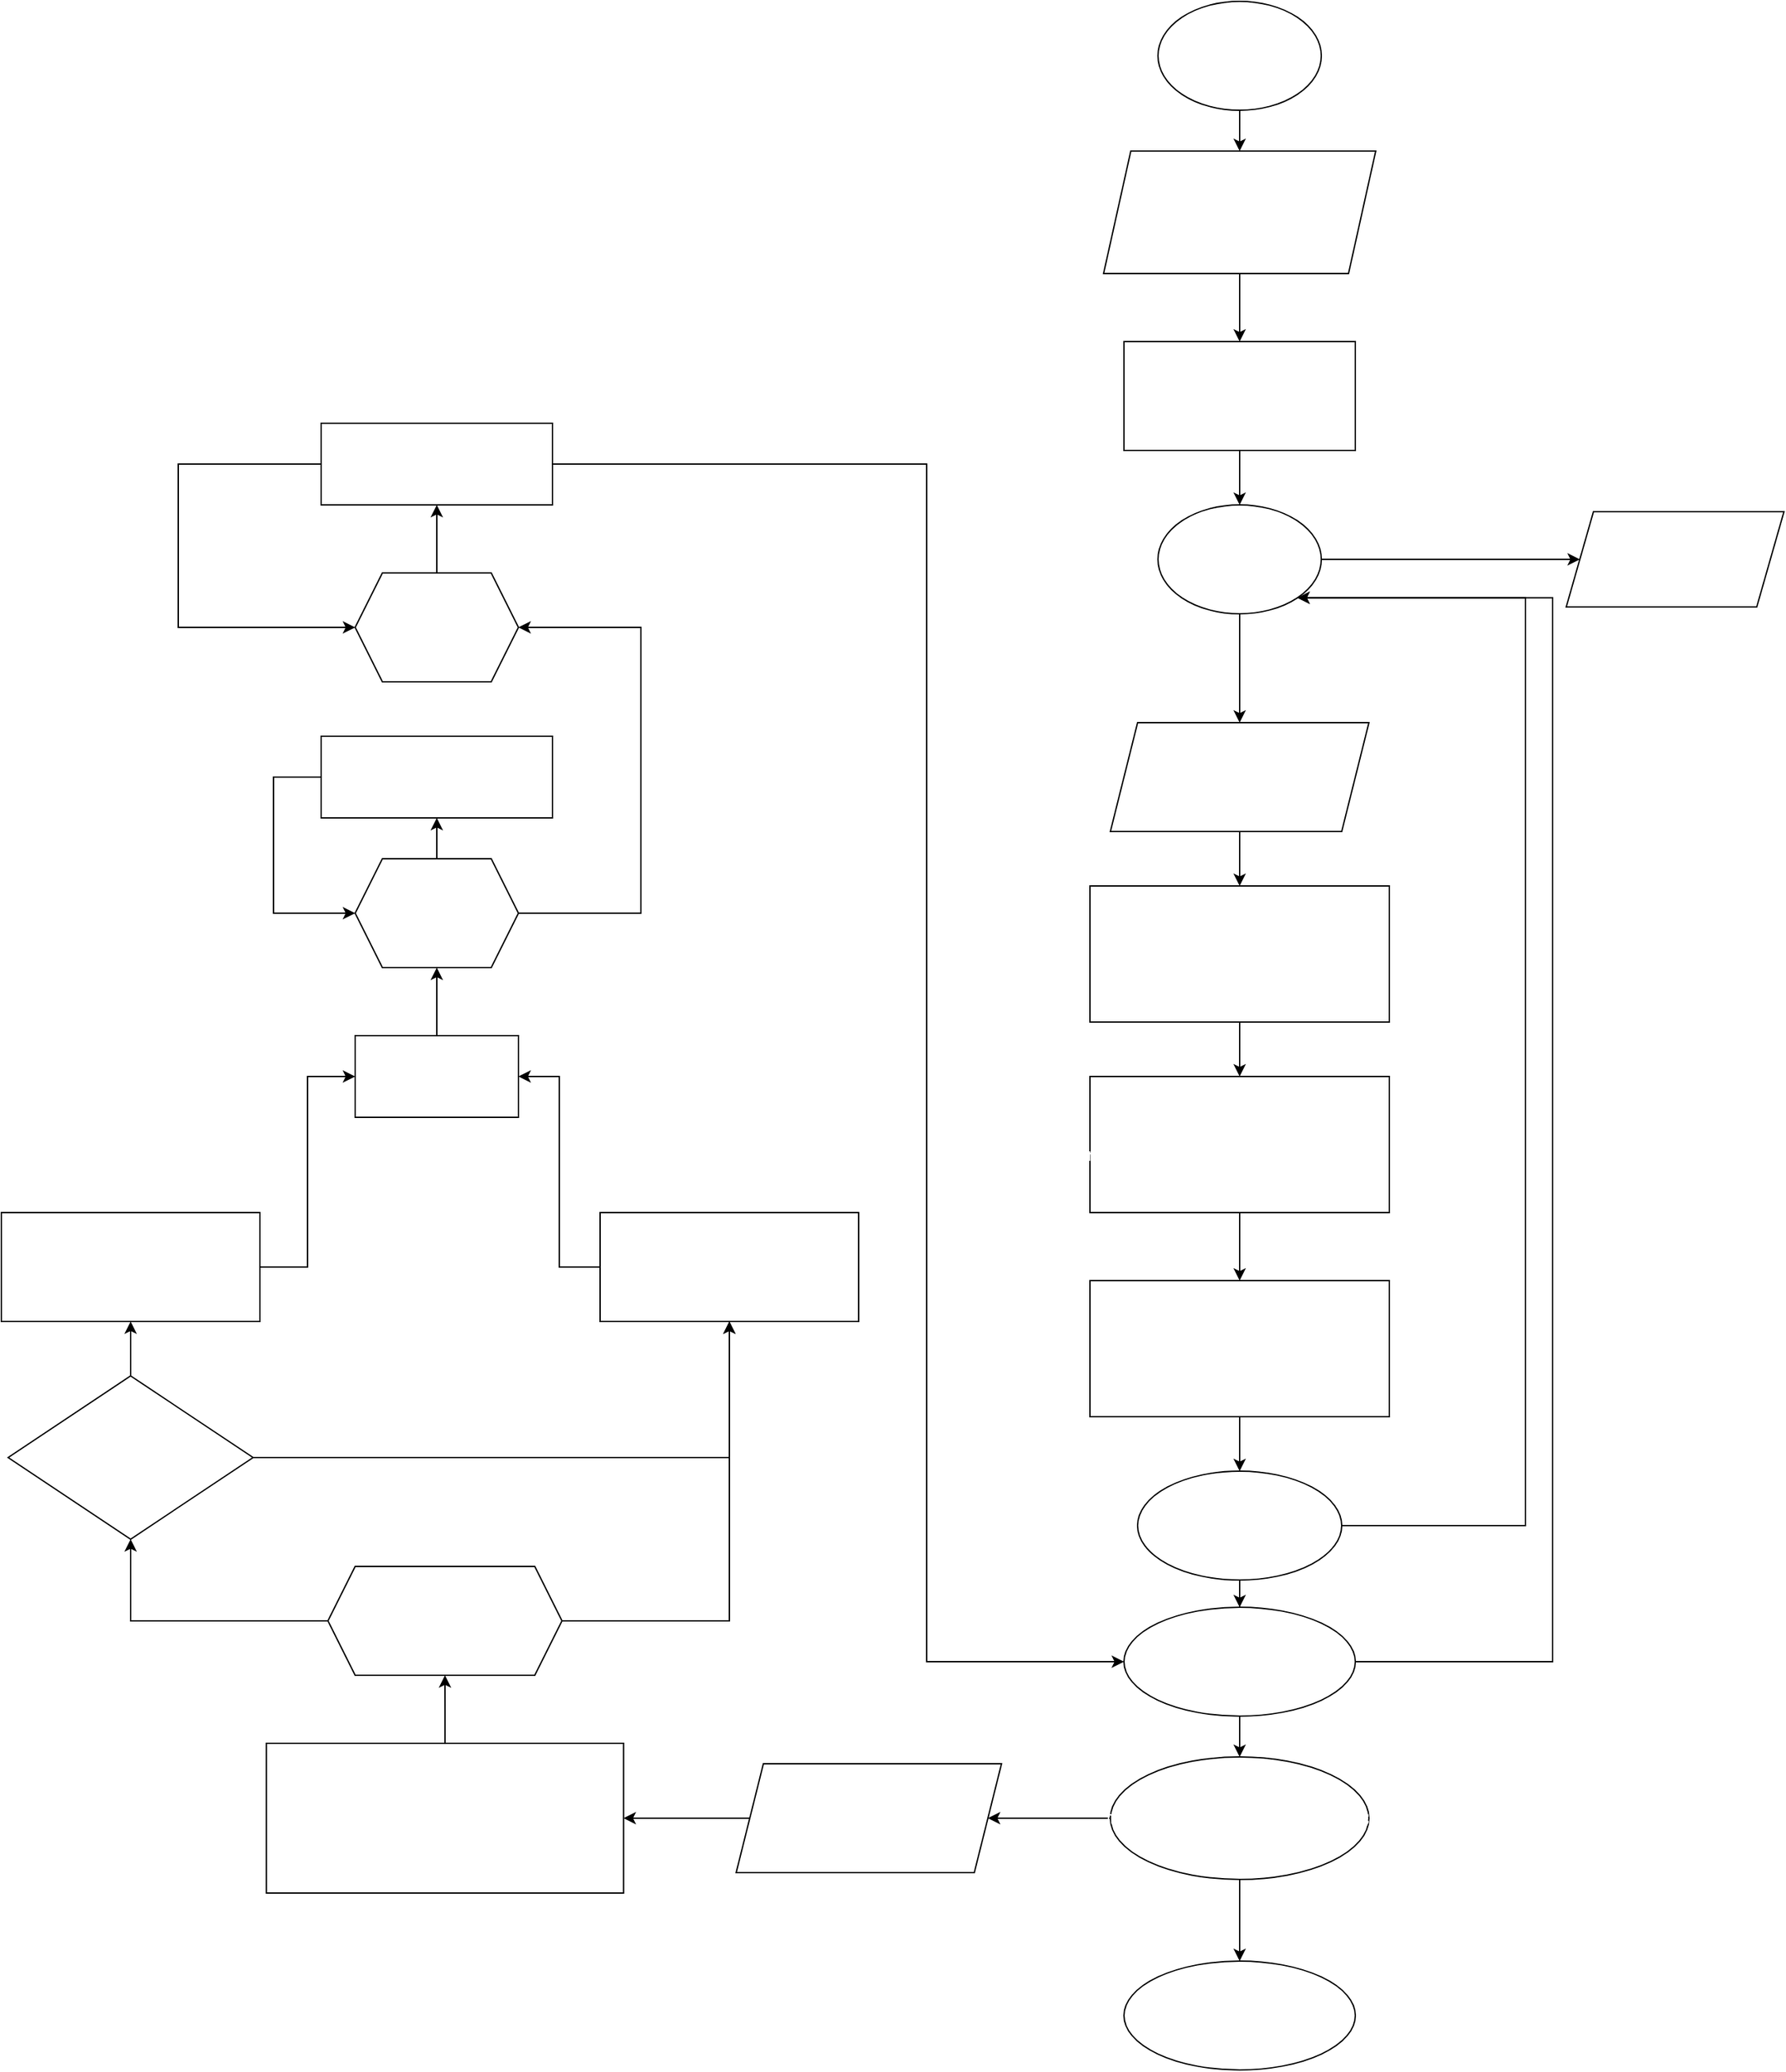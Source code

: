 <mxfile version="20.5.3" type="embed"><diagram id="23iRSUPoRavnBvh4doch" name="Page-1"><mxGraphModel dx="3915" dy="2108" grid="1" gridSize="10" guides="1" tooltips="1" connect="1" arrows="1" fold="1" page="1" pageScale="1" pageWidth="827" pageHeight="1169" math="0" shadow="0"><root><mxCell id="0"/><mxCell id="1" parent="0"/><mxCell id="172" style="edgeStyle=orthogonalEdgeStyle;rounded=0;orthogonalLoop=1;jettySize=auto;html=1;entryX=0.5;entryY=0;entryDx=0;entryDy=0;fontColor=#FFFFFF;" edge="1" parent="1" source="173" target="175"><mxGeometry relative="1" as="geometry"/></mxCell><mxCell id="173" value="Початок" style="ellipse;whiteSpace=wrap;html=1;fontColor=#FFFFFF;labelBackgroundColor=none;" vertex="1" parent="1"><mxGeometry x="80" y="130" width="120" height="80" as="geometry"/></mxCell><mxCell id="174" value="" style="edgeStyle=orthogonalEdgeStyle;rounded=0;orthogonalLoop=1;jettySize=auto;html=1;fontColor=#FFFFFF;" edge="1" parent="1" source="175" target="177"><mxGeometry relative="1" as="geometry"/></mxCell><mxCell id="175" value="Введення:&lt;br&gt;int [] array;" style="shape=parallelogram;perimeter=parallelogramPerimeter;whiteSpace=wrap;html=1;fixedSize=1;fontColor=#FFFFFF;labelBackgroundColor=none;" vertex="1" parent="1"><mxGeometry x="40" y="240" width="200" height="90" as="geometry"/></mxCell><mxCell id="176" style="edgeStyle=orthogonalEdgeStyle;rounded=0;orthogonalLoop=1;jettySize=auto;html=1;entryX=0.5;entryY=0;entryDx=0;entryDy=0;fontColor=#FFFFFF;" edge="1" parent="1" source="177" target="180"><mxGeometry relative="1" as="geometry"/></mxCell><mxCell id="177" value="array = new int []{1&lt;span style=&quot;font-family: &amp;quot;JetBrains Mono&amp;quot;, monospace;&quot;&gt;,&lt;/span&gt;&lt;span style=&quot;font-family: &amp;quot;JetBrains Mono&amp;quot;, monospace;&quot;&gt;8&lt;/span&gt;&lt;span style=&quot;font-family: &amp;quot;JetBrains Mono&amp;quot;, monospace;&quot;&gt;,&lt;/span&gt;&lt;span style=&quot;font-family: &amp;quot;JetBrains Mono&amp;quot;, monospace;&quot;&gt;-&lt;/span&gt;&lt;span style=&quot;font-family: &amp;quot;JetBrains Mono&amp;quot;, monospace;&quot;&gt;5&lt;/span&gt;&lt;span style=&quot;font-family: &amp;quot;JetBrains Mono&amp;quot;, monospace;&quot;&gt;,&lt;/span&gt;&lt;span style=&quot;font-family: &amp;quot;JetBrains Mono&amp;quot;, monospace;&quot;&gt;2&lt;/span&gt;&lt;span style=&quot;font-family: &amp;quot;JetBrains Mono&amp;quot;, monospace;&quot;&gt;,&lt;/span&gt;&lt;span style=&quot;font-family: &amp;quot;JetBrains Mono&amp;quot;, monospace;&quot;&gt;11&lt;/span&gt;&lt;span style=&quot;font-family: &amp;quot;JetBrains Mono&amp;quot;, monospace;&quot;&gt;,&lt;/span&gt;&lt;span style=&quot;font-family: &amp;quot;JetBrains Mono&amp;quot;, monospace;&quot;&gt;0&lt;/span&gt;&lt;span style=&quot;font-family: &amp;quot;JetBrains Mono&amp;quot;, monospace;&quot;&gt;,&lt;/span&gt;&lt;span style=&quot;font-family: &amp;quot;JetBrains Mono&amp;quot;, monospace;&quot;&gt;32&lt;/span&gt;&lt;span style=&quot;font-family: &amp;quot;JetBrains Mono&amp;quot;, monospace;&quot;&gt;,&lt;/span&gt;&lt;span style=&quot;font-family: &amp;quot;JetBrains Mono&amp;quot;, monospace;&quot;&gt;-&lt;/span&gt;&lt;span style=&quot;font-family: &amp;quot;JetBrains Mono&amp;quot;, monospace;&quot;&gt;1&lt;/span&gt;&lt;span style=&quot;&quot;&gt;};&lt;/span&gt;" style="whiteSpace=wrap;html=1;fontColor=#FFFFFF;labelBackgroundColor=none;" vertex="1" parent="1"><mxGeometry x="55" y="380" width="170" height="80" as="geometry"/></mxCell><mxCell id="178" style="edgeStyle=orthogonalEdgeStyle;rounded=0;orthogonalLoop=1;jettySize=auto;html=1;entryX=0;entryY=0.5;entryDx=0;entryDy=0;fontColor=#FFFFFF;labelBackgroundColor=none;" edge="1" parent="1" source="180" target="181"><mxGeometry relative="1" as="geometry"/></mxCell><mxCell id="179" style="edgeStyle=orthogonalEdgeStyle;rounded=0;orthogonalLoop=1;jettySize=auto;html=1;fontColor=#FFFFFF;labelBackgroundColor=none;" edge="1" parent="1" source="180"><mxGeometry relative="1" as="geometry"><mxPoint x="140" y="660" as="targetPoint"/></mxGeometry></mxCell><mxCell id="180" value="mergeSort(array);" style="ellipse;whiteSpace=wrap;html=1;fontColor=#FFFFFF;labelBackgroundColor=none;" vertex="1" parent="1"><mxGeometry x="80" y="500" width="120" height="80" as="geometry"/></mxCell><mxCell id="181" value="Виведення:&lt;br&gt;Arrays.toString(array);" style="shape=parallelogram;perimeter=parallelogramPerimeter;whiteSpace=wrap;html=1;fixedSize=1;fontColor=#FFFFFF;labelBackgroundColor=none;" vertex="1" parent="1"><mxGeometry x="380" y="505" width="160" height="70" as="geometry"/></mxCell><mxCell id="182" style="edgeStyle=orthogonalEdgeStyle;rounded=0;orthogonalLoop=1;jettySize=auto;html=1;entryX=0.5;entryY=0;entryDx=0;entryDy=0;fontColor=#FFFFFF;" edge="1" parent="1" source="183" target="185"><mxGeometry relative="1" as="geometry"/></mxCell><mxCell id="183" value="Введення:&lt;br&gt;&lt;div style=&quot;font-family: &amp;quot;JetBrains Mono&amp;quot;, monospace;&quot;&gt;&lt;pre&gt;int arr;&lt;/pre&gt;&lt;/div&gt;" style="shape=parallelogram;perimeter=parallelogramPerimeter;whiteSpace=wrap;html=1;fixedSize=1;fontColor=#FFFFFF;labelBackgroundColor=none;" vertex="1" parent="1"><mxGeometry x="45" y="660" width="190" height="80" as="geometry"/></mxCell><mxCell id="184" style="edgeStyle=orthogonalEdgeStyle;rounded=0;orthogonalLoop=1;jettySize=auto;html=1;entryX=0.5;entryY=0;entryDx=0;entryDy=0;fontColor=#FFFFFF;" edge="1" parent="1" source="185" target="187"><mxGeometry relative="1" as="geometry"/></mxCell><mxCell id="185" value="&lt;div style=&quot;font-family: &amp;quot;JetBrains Mono&amp;quot;, monospace;&quot;&gt;&lt;pre&gt;int arr = array.&lt;span style=&quot;&quot;&gt;length&lt;/span&gt;&lt;span style=&quot;&quot;&gt;; &lt;br&gt;&lt;/span&gt;&lt;span style=&quot;&quot;&gt;if &lt;/span&gt;(arr == &lt;span style=&quot;&quot;&gt;1&lt;/span&gt;) &lt;span style=&quot;&quot;&gt;return;&lt;br&gt;&lt;/span&gt;&lt;span style=&quot;&quot;&gt;int &lt;/span&gt;mid = arr / &lt;span style=&quot;&quot;&gt;2&lt;/span&gt;&lt;span style=&quot;&quot;&gt;;&lt;/span&gt;&lt;/pre&gt;&lt;/div&gt;" style="whiteSpace=wrap;html=1;fontColor=#FFFFFF;labelBackgroundColor=none;" vertex="1" parent="1"><mxGeometry x="30" y="780" width="220" height="100" as="geometry"/></mxCell><mxCell id="186" style="edgeStyle=orthogonalEdgeStyle;rounded=0;orthogonalLoop=1;jettySize=auto;html=1;entryX=0.5;entryY=0;entryDx=0;entryDy=0;fontColor=#FFFFFF;" edge="1" parent="1" source="187" target="189"><mxGeometry relative="1" as="geometry"/></mxCell><mxCell id="187" value="&lt;div style=&quot;font-family: &amp;quot;JetBrains Mono&amp;quot;, monospace;&quot;&gt;&lt;pre&gt;&lt;div style=&quot;font-family: &amp;quot;JetBrains Mono&amp;quot;, monospace;&quot;&gt;&lt;pre&gt;int[] part1 = &lt;span style=&quot;&quot;&gt;new int&lt;/span&gt;[mid]&lt;span style=&quot;&quot;&gt;;&lt;br&gt;&lt;/span&gt;&lt;span style=&quot;&quot;&gt;int&lt;/span&gt;[] part2 = &lt;span style=&quot;&quot;&gt;new int&lt;/span&gt;[arr - mid]&lt;span style=&quot;&quot;&gt;;&lt;br&gt;&lt;/span&gt;&lt;/pre&gt;&lt;/div&gt;&lt;/pre&gt;&lt;/div&gt;" style="whiteSpace=wrap;html=1;fontColor=#FFFFFF;labelBackgroundColor=none;" vertex="1" parent="1"><mxGeometry x="30" y="920" width="220" height="100" as="geometry"/></mxCell><mxCell id="188" style="edgeStyle=orthogonalEdgeStyle;rounded=0;orthogonalLoop=1;jettySize=auto;html=1;entryX=0.5;entryY=0;entryDx=0;entryDy=0;fontColor=#FFFFFF;" edge="1" parent="1" source="189" target="192"><mxGeometry relative="1" as="geometry"/></mxCell><mxCell id="189" value="&lt;div style=&quot;&quot;&gt;&lt;pre style=&quot;&quot;&gt;&lt;div style=&quot;&quot;&gt;&lt;pre style=&quot;&quot;&gt;&lt;div style=&quot;&quot;&gt;&lt;pre style=&quot;&quot;&gt;&lt;div style=&quot;&quot;&gt;&lt;font style=&quot;&quot; face=&quot;Helvetica&quot;&gt;&lt;span style=&quot;white-space: normal;&quot;&gt;&lt;font&gt;for&lt;/font&gt;&lt;font&gt; (&lt;/font&gt;&lt;/span&gt;&lt;span style=&quot;white-space: normal;&quot;&gt;int &lt;/span&gt;&lt;span style=&quot;white-space: normal;&quot;&gt;i = &lt;/span&gt;&lt;span style=&quot;white-space: normal;&quot;&gt;0&lt;/span&gt;&lt;span style=&quot;white-space: normal;&quot;&gt;; &lt;/span&gt;&lt;span style=&quot;white-space: normal;&quot;&gt;i &amp;lt; mid&lt;/span&gt;&lt;span style=&quot;white-space: normal;&quot;&gt;; &lt;/span&gt;&lt;span style=&quot;white-space: normal;&quot;&gt;i++) {&lt;/span&gt;&lt;/font&gt;&lt;/div&gt;&lt;div style=&quot;&quot;&gt;&lt;font style=&quot;&quot; face=&quot;rfCB8Jlhh6Nuw_vFRjuo&quot;&gt;&lt;span style=&quot;white-space: normal;&quot;&gt;part1[i] = array[i]&lt;/span&gt;&lt;span style=&quot;white-space: normal;&quot;&gt;;&lt;/span&gt;&lt;span style=&quot;white-space: normal;&quot;&gt;&lt;font&gt;}&lt;/font&gt;&lt;/span&gt;&lt;/font&gt;&lt;/div&gt;&lt;font style=&quot;&quot; face=&quot;rfCB8Jlhh6Nuw_vFRjuo&quot;&gt;&lt;span style=&quot;&quot;&gt;for &lt;/span&gt;(&lt;span style=&quot;&quot;&gt;int &lt;/span&gt;i = mid&lt;span style=&quot;&quot;&gt;; &lt;/span&gt;i &amp;lt; arr&lt;span style=&quot;&quot;&gt;; &lt;/span&gt;i++) {&lt;/font&gt;&lt;/pre&gt;&lt;pre style=&quot;&quot;&gt;&lt;font face=&quot;rfCB8Jlhh6Nuw_vFRjuo&quot;&gt;part2[i - mid] = array[i]&lt;span style=&quot;&quot;&gt;;&lt;/span&gt;&lt;/font&gt;}&lt;/pre&gt;&lt;/div&gt;&lt;/pre&gt;&lt;/div&gt;&lt;/pre&gt;&lt;/div&gt;" style="whiteSpace=wrap;html=1;fontColor=#FFFFFF;labelBackgroundColor=none;" vertex="1" parent="1"><mxGeometry x="30" y="1070" width="220" height="100" as="geometry"/></mxCell><mxCell id="190" style="edgeStyle=orthogonalEdgeStyle;rounded=0;orthogonalLoop=1;jettySize=auto;html=1;entryX=0.5;entryY=0;entryDx=0;entryDy=0;fontColor=#FFFFFF;" edge="1" parent="1" source="192" target="195"><mxGeometry relative="1" as="geometry"/></mxCell><mxCell id="191" style="edgeStyle=orthogonalEdgeStyle;rounded=0;orthogonalLoop=1;jettySize=auto;html=1;entryX=1;entryY=1;entryDx=0;entryDy=0;fontColor=#FFFFFF;" edge="1" parent="1" source="192" target="180"><mxGeometry relative="1" as="geometry"><Array as="points"><mxPoint x="350" y="1250"/><mxPoint x="350" y="568"/></Array></mxGeometry></mxCell><mxCell id="192" value="&lt;div style=&quot;font-family: &amp;quot;JetBrains Mono&amp;quot;, monospace;&quot;&gt;&lt;pre&gt;mergeSort(part1)&lt;span style=&quot;&quot;&gt;;&lt;/span&gt;&lt;/pre&gt;&lt;/div&gt;" style="ellipse;whiteSpace=wrap;html=1;fontColor=#FFFFFF;labelBackgroundColor=none;" vertex="1" parent="1"><mxGeometry x="65" y="1210" width="150" height="80" as="geometry"/></mxCell><mxCell id="193" style="edgeStyle=orthogonalEdgeStyle;rounded=0;orthogonalLoop=1;jettySize=auto;html=1;entryX=0.5;entryY=0;entryDx=0;entryDy=0;fontColor=#FFFFFF;" edge="1" parent="1" source="195" target="198"><mxGeometry relative="1" as="geometry"/></mxCell><mxCell id="194" style="edgeStyle=orthogonalEdgeStyle;rounded=0;orthogonalLoop=1;jettySize=auto;html=1;entryX=1;entryY=1;entryDx=0;entryDy=0;fontColor=#FFFFFF;" edge="1" parent="1" source="195" target="180"><mxGeometry relative="1" as="geometry"><mxPoint x="380" y="630" as="targetPoint"/><Array as="points"><mxPoint x="370" y="1350"/><mxPoint x="370" y="568"/></Array></mxGeometry></mxCell><mxCell id="195" value="&lt;div style=&quot;font-family: &amp;quot;JetBrains Mono&amp;quot;, monospace;&quot;&gt;&lt;pre&gt;mergeSort(part2)&lt;span style=&quot;&quot;&gt;;&lt;/span&gt;&lt;/pre&gt;&lt;/div&gt;" style="ellipse;whiteSpace=wrap;html=1;fontColor=#FFFFFF;labelBackgroundColor=none;" vertex="1" parent="1"><mxGeometry x="55" y="1310" width="170" height="80" as="geometry"/></mxCell><mxCell id="196" style="edgeStyle=orthogonalEdgeStyle;rounded=0;orthogonalLoop=1;jettySize=auto;html=1;entryX=1;entryY=0.5;entryDx=0;entryDy=0;fontColor=#FFFFFF;" edge="1" parent="1" source="198" target="200"><mxGeometry relative="1" as="geometry"/></mxCell><mxCell id="197" style="edgeStyle=orthogonalEdgeStyle;rounded=0;orthogonalLoop=1;jettySize=auto;html=1;fontColor=#FFFFFF;" edge="1" parent="1" source="198"><mxGeometry relative="1" as="geometry"><mxPoint x="140" y="1570" as="targetPoint"/></mxGeometry></mxCell><mxCell id="198" value="&lt;div style=&quot;font-family: &amp;quot;JetBrains Mono&amp;quot;, monospace;&quot;&gt;&lt;pre&gt;&lt;div style=&quot;font-family: &amp;quot;JetBrains Mono&amp;quot;, monospace;&quot;&gt;&lt;pre&gt;merge(array&lt;span style=&quot;&quot;&gt;, &lt;/span&gt;part1&lt;span style=&quot;&quot;&gt;, &lt;/span&gt;part2)&lt;span style=&quot;&quot;&gt;;&lt;br&gt;&lt;/span&gt;&lt;/pre&gt;&lt;/div&gt;&lt;/pre&gt;&lt;/div&gt;" style="ellipse;whiteSpace=wrap;html=1;fontColor=#FFFFFF;labelBackgroundColor=none;" vertex="1" parent="1"><mxGeometry x="45" y="1420" width="190" height="90" as="geometry"/></mxCell><mxCell id="199" style="edgeStyle=orthogonalEdgeStyle;rounded=0;orthogonalLoop=1;jettySize=auto;html=1;entryX=1;entryY=0.5;entryDx=0;entryDy=0;fontColor=#FFFFFF;" edge="1" parent="1" source="200" target="202"><mxGeometry relative="1" as="geometry"/></mxCell><mxCell id="200" value="Введення:&lt;br&gt;int left, right, i1, i2, idx" style="shape=parallelogram;perimeter=parallelogramPerimeter;whiteSpace=wrap;html=1;fixedSize=1;fontColor=#FFFFFF;labelBackgroundColor=none;" vertex="1" parent="1"><mxGeometry x="-230" y="1425" width="195" height="80" as="geometry"/></mxCell><mxCell id="201" style="edgeStyle=orthogonalEdgeStyle;rounded=0;orthogonalLoop=1;jettySize=auto;html=1;entryX=0.5;entryY=1;entryDx=0;entryDy=0;fontColor=#FFFFFF;" edge="1" parent="1" source="202" target="205"><mxGeometry relative="1" as="geometry"/></mxCell><mxCell id="202" value="&lt;div style=&quot;font-family: &amp;quot;JetBrains Mono&amp;quot;, monospace;&quot;&gt;&lt;pre&gt;int left = part1.&lt;span style=&quot;&quot;&gt;length&lt;/span&gt;&lt;span style=&quot;&quot;&gt;;&lt;br&gt;&lt;/span&gt;&lt;span style=&quot;&quot;&gt;int &lt;/span&gt;right = part2.&lt;span style=&quot;&quot;&gt;length&lt;/span&gt;&lt;span style=&quot;&quot;&gt;;&lt;br&gt;&lt;/span&gt;&lt;span style=&quot;&quot;&gt;&lt;br&gt;&lt;/span&gt;&lt;span style=&quot;&quot;&gt;int &lt;/span&gt;i1 = &lt;span style=&quot;&quot;&gt;0&lt;/span&gt;&lt;span style=&quot;&quot;&gt;;&lt;br&gt;&lt;/span&gt;&lt;span style=&quot;&quot;&gt;int &lt;/span&gt;i2 = &lt;span style=&quot;&quot;&gt;0&lt;/span&gt;&lt;span style=&quot;&quot;&gt;;&lt;br&gt;&lt;/span&gt;&lt;span style=&quot;&quot;&gt;int &lt;/span&gt;idx = &lt;span style=&quot;&quot;&gt;0&lt;/span&gt;&lt;span style=&quot;&quot;&gt;;&lt;/span&gt;&lt;/pre&gt;&lt;/div&gt;" style="rounded=0;whiteSpace=wrap;html=1;fontColor=#FFFFFF;labelBackgroundColor=none;" vertex="1" parent="1"><mxGeometry x="-575.25" y="1410" width="262.5" height="110" as="geometry"/></mxCell><mxCell id="203" style="edgeStyle=orthogonalEdgeStyle;rounded=0;orthogonalLoop=1;jettySize=auto;html=1;entryX=0.5;entryY=1;entryDx=0;entryDy=0;fontColor=#FFFFFF;" edge="1" parent="1" source="205" target="212"><mxGeometry relative="1" as="geometry"/></mxCell><mxCell id="204" style="edgeStyle=orthogonalEdgeStyle;rounded=0;orthogonalLoop=1;jettySize=auto;html=1;entryX=0.5;entryY=1;entryDx=0;entryDy=0;fontColor=#FFFFFF;" edge="1" parent="1" source="205" target="208"><mxGeometry relative="1" as="geometry"/></mxCell><mxCell id="205" value="while(i1&amp;lt;left &amp;amp;&amp;amp; i2 &amp;lt; rigth)" style="shape=hexagon;perimeter=hexagonPerimeter2;whiteSpace=wrap;html=1;fixedSize=1;fontColor=#FFFFFF;labelBackgroundColor=none;" vertex="1" parent="1"><mxGeometry x="-530" y="1280" width="172" height="80" as="geometry"/></mxCell><mxCell id="206" style="edgeStyle=orthogonalEdgeStyle;rounded=0;orthogonalLoop=1;jettySize=auto;html=1;entryX=0.5;entryY=1;entryDx=0;entryDy=0;fontColor=#FFFFFF;" edge="1" parent="1" source="208" target="210"><mxGeometry relative="1" as="geometry"/></mxCell><mxCell id="207" style="edgeStyle=orthogonalEdgeStyle;rounded=0;orthogonalLoop=1;jettySize=auto;html=1;entryX=0.5;entryY=1;entryDx=0;entryDy=0;fontColor=#FFFFFF;" edge="1" parent="1" source="208" target="212"><mxGeometry relative="1" as="geometry"/></mxCell><mxCell id="208" value="&lt;div style=&quot;font-family: &amp;quot;JetBrains Mono&amp;quot;, monospace;&quot;&gt;&lt;pre&gt;i1 &amp;lt; left &amp;amp;&amp;amp; i2 &amp;lt; right&lt;/pre&gt;&lt;/div&gt;" style="rhombus;whiteSpace=wrap;html=1;fontColor=#FFFFFF;labelBackgroundColor=none;" vertex="1" parent="1"><mxGeometry x="-765" y="1140" width="180" height="120" as="geometry"/></mxCell><mxCell id="209" style="edgeStyle=orthogonalEdgeStyle;rounded=0;orthogonalLoop=1;jettySize=auto;html=1;entryX=0;entryY=0.5;entryDx=0;entryDy=0;fontColor=#FFFFFF;" edge="1" parent="1" source="210" target="214"><mxGeometry relative="1" as="geometry"/></mxCell><mxCell id="210" value="&lt;div style=&quot;font-family: &amp;quot;JetBrains Mono&amp;quot;, monospace;&quot;&gt;&lt;pre&gt;arr[idx] = part1[i1]&lt;span style=&quot;&quot;&gt;;&lt;br&gt;&lt;/span&gt;i1++&lt;span style=&quot;&quot;&gt;;&lt;/span&gt;&lt;/pre&gt;&lt;/div&gt;" style="rounded=0;whiteSpace=wrap;html=1;fontColor=#FFFFFF;labelBackgroundColor=none;" vertex="1" parent="1"><mxGeometry x="-770" y="1020" width="190" height="80" as="geometry"/></mxCell><mxCell id="211" style="edgeStyle=orthogonalEdgeStyle;rounded=0;orthogonalLoop=1;jettySize=auto;html=1;entryX=1;entryY=0.5;entryDx=0;entryDy=0;fontColor=#FFFFFF;" edge="1" parent="1" source="212" target="214"><mxGeometry relative="1" as="geometry"/></mxCell><mxCell id="212" value="&lt;div style=&quot;font-family: &amp;quot;JetBrains Mono&amp;quot;, monospace;&quot;&gt;&lt;pre&gt;&lt;div style=&quot;font-family: &amp;quot;JetBrains Mono&amp;quot;, monospace;&quot;&gt;&lt;pre&gt;arr[idx] = part2[i2];&lt;br&gt;i2++&lt;span style=&quot;&quot;&gt;;&lt;/span&gt;&lt;/pre&gt;&lt;/div&gt;&lt;/pre&gt;&lt;/div&gt;" style="rounded=0;whiteSpace=wrap;html=1;fontColor=#FFFFFF;labelBackgroundColor=none;" vertex="1" parent="1"><mxGeometry x="-330" y="1020" width="190" height="80" as="geometry"/></mxCell><mxCell id="213" style="edgeStyle=orthogonalEdgeStyle;rounded=0;orthogonalLoop=1;jettySize=auto;html=1;entryX=0.5;entryY=1;entryDx=0;entryDy=0;fontColor=#FFFFFF;" edge="1" parent="1" source="214" target="217"><mxGeometry relative="1" as="geometry"/></mxCell><mxCell id="214" value="&lt;div style=&quot;font-family: &amp;quot;JetBrains Mono&amp;quot;, monospace;&quot;&gt;&lt;pre&gt;idx++;&lt;/pre&gt;&lt;/div&gt;" style="rounded=0;whiteSpace=wrap;html=1;fontColor=#FFFFFF;labelBackgroundColor=none;" vertex="1" parent="1"><mxGeometry x="-510" y="890" width="120" height="60" as="geometry"/></mxCell><mxCell id="215" style="edgeStyle=orthogonalEdgeStyle;rounded=0;orthogonalLoop=1;jettySize=auto;html=1;entryX=0.5;entryY=1;entryDx=0;entryDy=0;fontColor=#FFFFFF;" edge="1" parent="1" source="217" target="219"><mxGeometry relative="1" as="geometry"/></mxCell><mxCell id="216" style="edgeStyle=orthogonalEdgeStyle;rounded=0;orthogonalLoop=1;jettySize=auto;html=1;entryX=1;entryY=0.5;entryDx=0;entryDy=0;fontColor=#FFFFFF;" edge="1" parent="1" source="217" target="221"><mxGeometry relative="1" as="geometry"><Array as="points"><mxPoint x="-300" y="800"/><mxPoint x="-300" y="590"/></Array></mxGeometry></mxCell><mxCell id="217" value="int s1=i1;left;1" style="shape=hexagon;perimeter=hexagonPerimeter2;whiteSpace=wrap;html=1;fixedSize=1;fontColor=#FFFFFF;labelBackgroundColor=none;" vertex="1" parent="1"><mxGeometry x="-510" y="760" width="120" height="80" as="geometry"/></mxCell><mxCell id="218" style="edgeStyle=orthogonalEdgeStyle;rounded=0;orthogonalLoop=1;jettySize=auto;html=1;entryX=0;entryY=0.5;entryDx=0;entryDy=0;fontColor=#FFFFFF;" edge="1" parent="1" source="219" target="217"><mxGeometry relative="1" as="geometry"><Array as="points"><mxPoint x="-570" y="700"/><mxPoint x="-570" y="800"/></Array></mxGeometry></mxCell><mxCell id="219" value="&lt;div style=&quot;font-family: &amp;quot;JetBrains Mono&amp;quot;, monospace;&quot;&gt;&lt;pre&gt;arr[idx++] = part1[s1];&lt;/pre&gt;&lt;/div&gt;" style="rounded=0;whiteSpace=wrap;html=1;fontColor=#FFFFFF;labelBackgroundColor=none;" vertex="1" parent="1"><mxGeometry x="-535" y="670" width="170" height="60" as="geometry"/></mxCell><mxCell id="220" style="edgeStyle=orthogonalEdgeStyle;rounded=0;orthogonalLoop=1;jettySize=auto;html=1;entryX=0.5;entryY=1;entryDx=0;entryDy=0;fontColor=#FFFFFF;" edge="1" parent="1" source="221" target="224"><mxGeometry relative="1" as="geometry"/></mxCell><mxCell id="221" value="int s1=i1;left;1" style="shape=hexagon;perimeter=hexagonPerimeter2;whiteSpace=wrap;html=1;fixedSize=1;fontColor=#FFFFFF;labelBackgroundColor=none;" vertex="1" parent="1"><mxGeometry x="-510" y="550" width="120" height="80" as="geometry"/></mxCell><mxCell id="222" style="edgeStyle=orthogonalEdgeStyle;rounded=0;orthogonalLoop=1;jettySize=auto;html=1;entryX=0;entryY=0.5;entryDx=0;entryDy=0;fontColor=#FFFFFF;" edge="1" parent="1" source="224" target="221"><mxGeometry relative="1" as="geometry"><Array as="points"><mxPoint x="-640" y="470"/><mxPoint x="-640" y="590"/></Array></mxGeometry></mxCell><mxCell id="223" style="edgeStyle=orthogonalEdgeStyle;rounded=0;orthogonalLoop=1;jettySize=auto;html=1;entryX=0;entryY=0.5;entryDx=0;entryDy=0;fontColor=#FFFFFF;" edge="1" parent="1" source="224" target="195"><mxGeometry relative="1" as="geometry"><mxPoint x="-70" y="989.6" as="targetPoint"/><Array as="points"><mxPoint x="-90" y="470"/><mxPoint x="-90" y="1350"/></Array></mxGeometry></mxCell><mxCell id="224" value="&lt;div style=&quot;font-family: &amp;quot;JetBrains Mono&amp;quot;, monospace;&quot;&gt;&lt;pre&gt;&lt;div style=&quot;font-family: &amp;quot;JetBrains Mono&amp;quot;, monospace;&quot;&gt;&lt;pre&gt;arr[idx++] = part2[s2];&lt;/pre&gt;&lt;/div&gt;&lt;/pre&gt;&lt;/div&gt;" style="rounded=0;whiteSpace=wrap;html=1;fontColor=#FFFFFF;labelBackgroundColor=none;" vertex="1" parent="1"><mxGeometry x="-535" y="440" width="170" height="60" as="geometry"/></mxCell><mxCell id="225" value="у кращому - O(n*log n)&lt;br&gt;у середньому та гіршому - O(n*log n)" style="text;html=1;align=center;verticalAlign=middle;resizable=0;points=[];autosize=1;strokeColor=none;fillColor=none;fontColor=#FFFFFF;" vertex="1" parent="1"><mxGeometry x="230" y="160" width="230" height="40" as="geometry"/></mxCell><mxCell id="226" value="Ні" style="text;html=1;align=center;verticalAlign=middle;resizable=0;points=[];autosize=1;strokeColor=none;fillColor=none;fontColor=#FFFFFF;" vertex="1" parent="1"><mxGeometry x="-365" y="1328" width="30" height="30" as="geometry"/></mxCell><mxCell id="227" value="Так" style="text;html=1;align=center;verticalAlign=middle;resizable=0;points=[];autosize=1;strokeColor=none;fillColor=none;fontColor=#FFFFFF;" vertex="1" parent="1"><mxGeometry x="-560" y="1328" width="40" height="30" as="geometry"/></mxCell><mxCell id="228" value="Так" style="text;html=1;align=center;verticalAlign=middle;resizable=0;points=[];autosize=1;strokeColor=none;fillColor=none;fontColor=#FFFFFF;" vertex="1" parent="1"><mxGeometry x="-660" y="1120" width="40" height="30" as="geometry"/></mxCell><mxCell id="229" value="Ні" style="text;html=1;align=center;verticalAlign=middle;resizable=0;points=[];autosize=1;strokeColor=none;fillColor=none;fontColor=#FFFFFF;" vertex="1" parent="1"><mxGeometry x="-590" y="1170" width="30" height="30" as="geometry"/></mxCell><mxCell id="230" value="&lt;div style=&quot;font-family: &amp;quot;JetBrains Mono&amp;quot;, monospace;&quot;&gt;&lt;pre&gt;кінець&lt;/pre&gt;&lt;/div&gt;" style="ellipse;whiteSpace=wrap;html=1;fontColor=#FFFFFF;labelBackgroundColor=none;" vertex="1" parent="1"><mxGeometry x="55" y="1570" width="170" height="80" as="geometry"/></mxCell></root></mxGraphModel></diagram></mxfile>